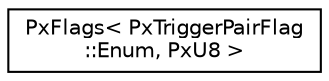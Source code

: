 digraph "Graphical Class Hierarchy"
{
  edge [fontname="Helvetica",fontsize="10",labelfontname="Helvetica",labelfontsize="10"];
  node [fontname="Helvetica",fontsize="10",shape=record];
  rankdir="LR";
  Node0 [label="PxFlags\< PxTriggerPairFlag\l::Enum, PxU8 \>",height=0.2,width=0.4,color="black", fillcolor="white", style="filled",URL="$classPxFlags.html"];
}
